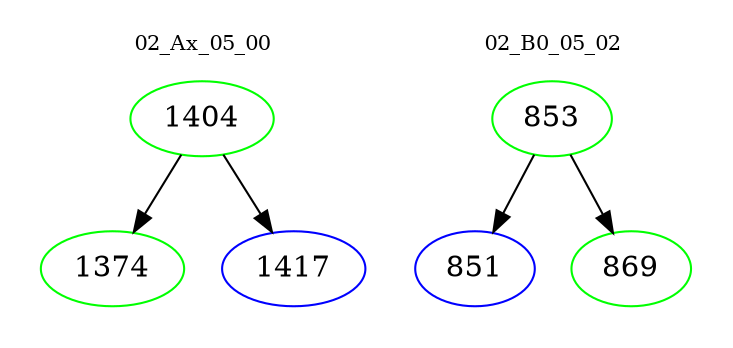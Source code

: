 digraph{
subgraph cluster_0 {
color = white
label = "02_Ax_05_00";
fontsize=10;
T0_1404 [label="1404", color="green"]
T0_1404 -> T0_1374 [color="black"]
T0_1374 [label="1374", color="green"]
T0_1404 -> T0_1417 [color="black"]
T0_1417 [label="1417", color="blue"]
}
subgraph cluster_1 {
color = white
label = "02_B0_05_02";
fontsize=10;
T1_853 [label="853", color="green"]
T1_853 -> T1_851 [color="black"]
T1_851 [label="851", color="blue"]
T1_853 -> T1_869 [color="black"]
T1_869 [label="869", color="green"]
}
}
